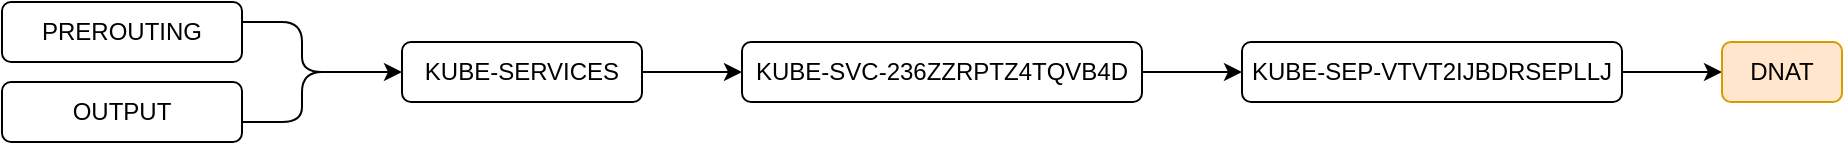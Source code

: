 <mxfile version="20.8.22"><diagram name="Page-1" id="23Hgn97I2XCxrgYnGWA1"><mxGraphModel dx="1035" dy="670" grid="1" gridSize="10" guides="1" tooltips="1" connect="1" arrows="1" fold="1" page="1" pageScale="1" pageWidth="827" pageHeight="1169" math="0" shadow="0"><root><mxCell id="0"/><mxCell id="1" parent="0"/><mxCell id="1mS7opx8zlZmstoEC9tE-2" value="PREROUTING" style="rounded=1;whiteSpace=wrap;html=1;" vertex="1" parent="1"><mxGeometry x="20" y="180" width="120" height="30" as="geometry"/></mxCell><mxCell id="1mS7opx8zlZmstoEC9tE-3" value="OUTPUT" style="rounded=1;whiteSpace=wrap;html=1;" vertex="1" parent="1"><mxGeometry x="20" y="220" width="120" height="30" as="geometry"/></mxCell><mxCell id="1mS7opx8zlZmstoEC9tE-18" value="" style="edgeStyle=orthogonalEdgeStyle;rounded=0;orthogonalLoop=1;jettySize=auto;html=1;" edge="1" parent="1" source="1mS7opx8zlZmstoEC9tE-4" target="1mS7opx8zlZmstoEC9tE-12"><mxGeometry relative="1" as="geometry"/></mxCell><mxCell id="1mS7opx8zlZmstoEC9tE-4" value="KUBE-SERVICES" style="rounded=1;whiteSpace=wrap;html=1;" vertex="1" parent="1"><mxGeometry x="220" y="200" width="120" height="30" as="geometry"/></mxCell><mxCell id="1mS7opx8zlZmstoEC9tE-8" style="edgeStyle=orthogonalEdgeStyle;rounded=0;orthogonalLoop=1;jettySize=auto;html=1;entryX=0;entryY=0.5;entryDx=0;entryDy=0;exitX=0.1;exitY=0.5;exitDx=0;exitDy=0;exitPerimeter=0;" edge="1" parent="1" source="1mS7opx8zlZmstoEC9tE-7" target="1mS7opx8zlZmstoEC9tE-4"><mxGeometry relative="1" as="geometry"/></mxCell><mxCell id="1mS7opx8zlZmstoEC9tE-7" value="" style="shape=curlyBracket;whiteSpace=wrap;html=1;rounded=1;flipH=1;labelPosition=right;verticalLabelPosition=middle;align=left;verticalAlign=middle;" vertex="1" parent="1"><mxGeometry x="140" y="190" width="60" height="50" as="geometry"/></mxCell><mxCell id="1mS7opx8zlZmstoEC9tE-17" value="" style="edgeStyle=orthogonalEdgeStyle;rounded=0;orthogonalLoop=1;jettySize=auto;html=1;" edge="1" parent="1" source="1mS7opx8zlZmstoEC9tE-12" target="1mS7opx8zlZmstoEC9tE-13"><mxGeometry relative="1" as="geometry"/></mxCell><mxCell id="1mS7opx8zlZmstoEC9tE-12" value="KUBE-SVC-236ZZRPTZ4TQVB4D" style="rounded=1;whiteSpace=wrap;html=1;" vertex="1" parent="1"><mxGeometry x="390" y="200" width="200" height="30" as="geometry"/></mxCell><mxCell id="1mS7opx8zlZmstoEC9tE-16" value="" style="edgeStyle=orthogonalEdgeStyle;rounded=0;orthogonalLoop=1;jettySize=auto;html=1;" edge="1" parent="1" source="1mS7opx8zlZmstoEC9tE-13" target="1mS7opx8zlZmstoEC9tE-15"><mxGeometry relative="1" as="geometry"/></mxCell><mxCell id="1mS7opx8zlZmstoEC9tE-13" value="KUBE-SEP-VTVT2IJBDRSEPLLJ" style="rounded=1;whiteSpace=wrap;html=1;" vertex="1" parent="1"><mxGeometry x="640" y="200" width="190" height="30" as="geometry"/></mxCell><mxCell id="1mS7opx8zlZmstoEC9tE-15" value="DNAT" style="rounded=1;whiteSpace=wrap;html=1;fillColor=#ffe6cc;strokeColor=#d79b00;" vertex="1" parent="1"><mxGeometry x="880" y="200" width="60" height="30" as="geometry"/></mxCell></root></mxGraphModel></diagram></mxfile>